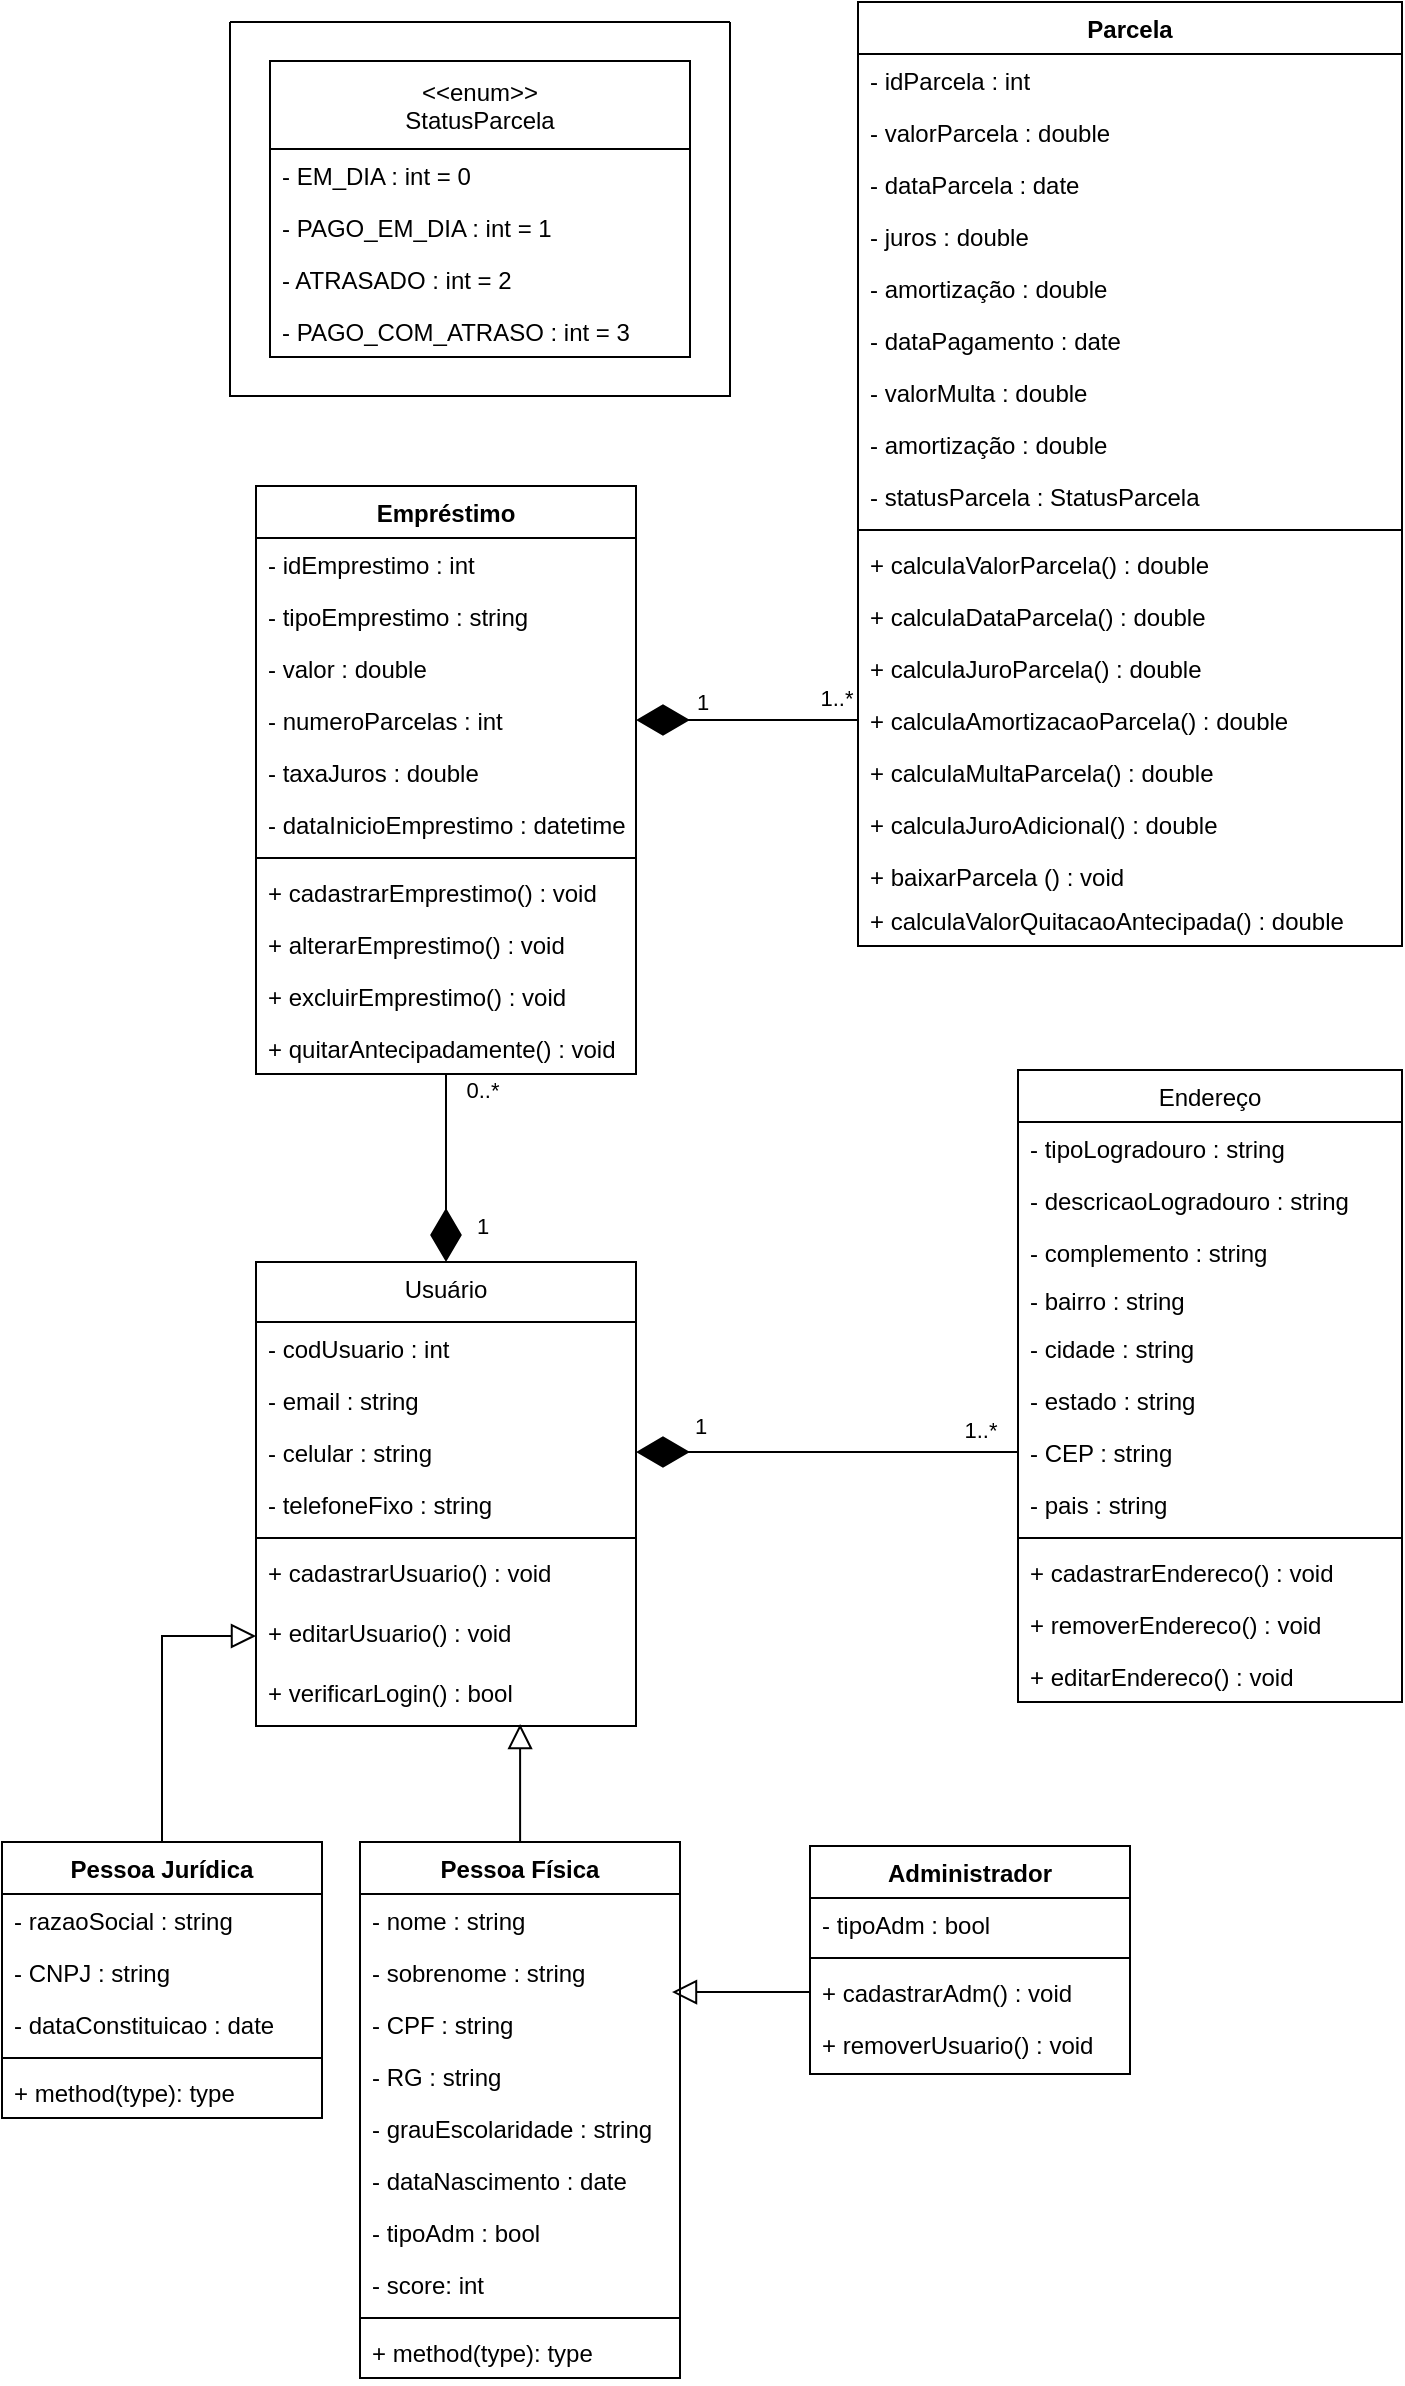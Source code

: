 <mxfile version="20.3.7" type="device"><diagram id="C5RBs43oDa-KdzZeNtuy" name="Page-1"><mxGraphModel dx="1176" dy="780" grid="1" gridSize="10" guides="1" tooltips="1" connect="1" arrows="1" fold="1" page="1" pageScale="1" pageWidth="827" pageHeight="1169" math="0" shadow="0"><root><mxCell id="WIyWlLk6GJQsqaUBKTNV-0"/><mxCell id="WIyWlLk6GJQsqaUBKTNV-1" parent="WIyWlLk6GJQsqaUBKTNV-0"/><mxCell id="zkfFHV4jXpPFQw0GAbJ--0" value="Usuário" style="swimlane;fontStyle=0;align=center;verticalAlign=top;childLayout=stackLayout;horizontal=1;startSize=30;horizontalStack=0;resizeParent=1;resizeLast=0;collapsible=1;marginBottom=0;rounded=0;shadow=0;strokeWidth=1;" parent="WIyWlLk6GJQsqaUBKTNV-1" vertex="1"><mxGeometry x="137" y="640" width="190" height="232" as="geometry"><mxRectangle x="230" y="140" width="160" height="26" as="alternateBounds"/></mxGeometry></mxCell><mxCell id="VuPrJuUqhK7-ZOrMeJwK-3" value="- codUsuario : int" style="text;align=left;verticalAlign=top;spacingLeft=4;spacingRight=4;overflow=hidden;rotatable=0;points=[[0,0.5],[1,0.5]];portConstraint=eastwest;" parent="zkfFHV4jXpPFQw0GAbJ--0" vertex="1"><mxGeometry y="30" width="190" height="26" as="geometry"/></mxCell><mxCell id="VuPrJuUqhK7-ZOrMeJwK-98" value="- email : string" style="text;align=left;verticalAlign=top;spacingLeft=4;spacingRight=4;overflow=hidden;rotatable=0;points=[[0,0.5],[1,0.5]];portConstraint=eastwest;" parent="zkfFHV4jXpPFQw0GAbJ--0" vertex="1"><mxGeometry y="56" width="190" height="26" as="geometry"/></mxCell><mxCell id="VuPrJuUqhK7-ZOrMeJwK-2" value="- celular : string" style="text;align=left;verticalAlign=top;spacingLeft=4;spacingRight=4;overflow=hidden;rotatable=0;points=[[0,0.5],[1,0.5]];portConstraint=eastwest;" parent="zkfFHV4jXpPFQw0GAbJ--0" vertex="1"><mxGeometry y="82" width="190" height="26" as="geometry"/></mxCell><mxCell id="VuPrJuUqhK7-ZOrMeJwK-9" value="- telefoneFixo : string" style="text;align=left;verticalAlign=top;spacingLeft=4;spacingRight=4;overflow=hidden;rotatable=0;points=[[0,0.5],[1,0.5]];portConstraint=eastwest;" parent="zkfFHV4jXpPFQw0GAbJ--0" vertex="1"><mxGeometry y="108" width="190" height="26" as="geometry"/></mxCell><mxCell id="zkfFHV4jXpPFQw0GAbJ--4" value="" style="line;html=1;strokeWidth=1;align=left;verticalAlign=middle;spacingTop=-1;spacingLeft=3;spacingRight=3;rotatable=0;labelPosition=right;points=[];portConstraint=eastwest;" parent="zkfFHV4jXpPFQw0GAbJ--0" vertex="1"><mxGeometry y="134" width="190" height="8" as="geometry"/></mxCell><mxCell id="zkfFHV4jXpPFQw0GAbJ--5" value="+ cadastrarUsuario() : void" style="text;align=left;verticalAlign=top;spacingLeft=4;spacingRight=4;overflow=hidden;rotatable=0;points=[[0,0.5],[1,0.5]];portConstraint=eastwest;" parent="zkfFHV4jXpPFQw0GAbJ--0" vertex="1"><mxGeometry y="142" width="190" height="30" as="geometry"/></mxCell><mxCell id="VuPrJuUqhK7-ZOrMeJwK-39" value="+ editarUsuario() : void" style="text;align=left;verticalAlign=top;spacingLeft=4;spacingRight=4;overflow=hidden;rotatable=0;points=[[0,0.5],[1,0.5]];portConstraint=eastwest;" parent="zkfFHV4jXpPFQw0GAbJ--0" vertex="1"><mxGeometry y="172" width="190" height="30" as="geometry"/></mxCell><mxCell id="vzRLhNF92clSVbcXfBPj-16" value="+ verificarLogin() : bool" style="text;align=left;verticalAlign=top;spacingLeft=4;spacingRight=4;overflow=hidden;rotatable=0;points=[[0,0.5],[1,0.5]];portConstraint=eastwest;" parent="zkfFHV4jXpPFQw0GAbJ--0" vertex="1"><mxGeometry y="202" width="190" height="30" as="geometry"/></mxCell><mxCell id="zkfFHV4jXpPFQw0GAbJ--17" value="Endereço" style="swimlane;fontStyle=0;align=center;verticalAlign=top;childLayout=stackLayout;horizontal=1;startSize=26;horizontalStack=0;resizeParent=1;resizeLast=0;collapsible=1;marginBottom=0;rounded=0;shadow=0;strokeWidth=1;" parent="WIyWlLk6GJQsqaUBKTNV-1" vertex="1"><mxGeometry x="518" y="544" width="192" height="316" as="geometry"><mxRectangle x="550" y="140" width="160" height="26" as="alternateBounds"/></mxGeometry></mxCell><mxCell id="VuPrJuUqhK7-ZOrMeJwK-48" value="- tipoLogradouro : string" style="text;align=left;verticalAlign=top;spacingLeft=4;spacingRight=4;overflow=hidden;rotatable=0;points=[[0,0.5],[1,0.5]];portConstraint=eastwest;" parent="zkfFHV4jXpPFQw0GAbJ--17" vertex="1"><mxGeometry y="26" width="192" height="26" as="geometry"/></mxCell><mxCell id="zkfFHV4jXpPFQw0GAbJ--18" value="- descricaoLogradouro : string" style="text;align=left;verticalAlign=top;spacingLeft=4;spacingRight=4;overflow=hidden;rotatable=0;points=[[0,0.5],[1,0.5]];portConstraint=eastwest;" parent="zkfFHV4jXpPFQw0GAbJ--17" vertex="1"><mxGeometry y="52" width="192" height="26" as="geometry"/></mxCell><mxCell id="VuPrJuUqhK7-ZOrMeJwK-44" value="- complemento : string" style="text;align=left;verticalAlign=top;spacingLeft=4;spacingRight=4;overflow=hidden;rotatable=0;points=[[0,0.5],[1,0.5]];portConstraint=eastwest;" parent="zkfFHV4jXpPFQw0GAbJ--17" vertex="1"><mxGeometry y="78" width="192" height="24" as="geometry"/></mxCell><mxCell id="VuPrJuUqhK7-ZOrMeJwK-45" value="- bairro : string" style="text;align=left;verticalAlign=top;spacingLeft=4;spacingRight=4;overflow=hidden;rotatable=0;points=[[0,0.5],[1,0.5]];portConstraint=eastwest;" parent="zkfFHV4jXpPFQw0GAbJ--17" vertex="1"><mxGeometry y="102" width="192" height="24" as="geometry"/></mxCell><mxCell id="zkfFHV4jXpPFQw0GAbJ--19" value="- cidade : string" style="text;align=left;verticalAlign=top;spacingLeft=4;spacingRight=4;overflow=hidden;rotatable=0;points=[[0,0.5],[1,0.5]];portConstraint=eastwest;rounded=0;shadow=0;html=0;" parent="zkfFHV4jXpPFQw0GAbJ--17" vertex="1"><mxGeometry y="126" width="192" height="26" as="geometry"/></mxCell><mxCell id="zkfFHV4jXpPFQw0GAbJ--20" value="- estado : string" style="text;align=left;verticalAlign=top;spacingLeft=4;spacingRight=4;overflow=hidden;rotatable=0;points=[[0,0.5],[1,0.5]];portConstraint=eastwest;rounded=0;shadow=0;html=0;" parent="zkfFHV4jXpPFQw0GAbJ--17" vertex="1"><mxGeometry y="152" width="192" height="26" as="geometry"/></mxCell><mxCell id="zkfFHV4jXpPFQw0GAbJ--21" value="- CEP : string" style="text;align=left;verticalAlign=top;spacingLeft=4;spacingRight=4;overflow=hidden;rotatable=0;points=[[0,0.5],[1,0.5]];portConstraint=eastwest;rounded=0;shadow=0;html=0;" parent="zkfFHV4jXpPFQw0GAbJ--17" vertex="1"><mxGeometry y="178" width="192" height="26" as="geometry"/></mxCell><mxCell id="zkfFHV4jXpPFQw0GAbJ--22" value="- pais : string" style="text;align=left;verticalAlign=top;spacingLeft=4;spacingRight=4;overflow=hidden;rotatable=0;points=[[0,0.5],[1,0.5]];portConstraint=eastwest;rounded=0;shadow=0;html=0;" parent="zkfFHV4jXpPFQw0GAbJ--17" vertex="1"><mxGeometry y="204" width="192" height="26" as="geometry"/></mxCell><mxCell id="zkfFHV4jXpPFQw0GAbJ--23" value="" style="line;html=1;strokeWidth=1;align=left;verticalAlign=middle;spacingTop=-1;spacingLeft=3;spacingRight=3;rotatable=0;labelPosition=right;points=[];portConstraint=eastwest;" parent="zkfFHV4jXpPFQw0GAbJ--17" vertex="1"><mxGeometry y="230" width="192" height="8" as="geometry"/></mxCell><mxCell id="zkfFHV4jXpPFQw0GAbJ--24" value="+ cadastrarEndereco() : void" style="text;align=left;verticalAlign=top;spacingLeft=4;spacingRight=4;overflow=hidden;rotatable=0;points=[[0,0.5],[1,0.5]];portConstraint=eastwest;" parent="zkfFHV4jXpPFQw0GAbJ--17" vertex="1"><mxGeometry y="238" width="192" height="26" as="geometry"/></mxCell><mxCell id="zkfFHV4jXpPFQw0GAbJ--25" value="+ removerEndereco() : void" style="text;align=left;verticalAlign=top;spacingLeft=4;spacingRight=4;overflow=hidden;rotatable=0;points=[[0,0.5],[1,0.5]];portConstraint=eastwest;" parent="zkfFHV4jXpPFQw0GAbJ--17" vertex="1"><mxGeometry y="264" width="192" height="26" as="geometry"/></mxCell><mxCell id="VuPrJuUqhK7-ZOrMeJwK-49" value="+ editarEndereco() : void" style="text;align=left;verticalAlign=top;spacingLeft=4;spacingRight=4;overflow=hidden;rotatable=0;points=[[0,0.5],[1,0.5]];portConstraint=eastwest;" parent="zkfFHV4jXpPFQw0GAbJ--17" vertex="1"><mxGeometry y="290" width="192" height="26" as="geometry"/></mxCell><mxCell id="vzRLhNF92clSVbcXfBPj-1" style="edgeStyle=orthogonalEdgeStyle;rounded=0;orthogonalLoop=1;jettySize=auto;html=1;entryX=0;entryY=0.5;entryDx=0;entryDy=0;strokeWidth=1;endArrow=block;endFill=0;endSize=10;" parent="WIyWlLk6GJQsqaUBKTNV-1" source="VuPrJuUqhK7-ZOrMeJwK-24" target="VuPrJuUqhK7-ZOrMeJwK-39" edge="1"><mxGeometry relative="1" as="geometry"/></mxCell><mxCell id="VuPrJuUqhK7-ZOrMeJwK-24" value="Pessoa Jurídica" style="swimlane;fontStyle=1;align=center;verticalAlign=top;childLayout=stackLayout;horizontal=1;startSize=26;horizontalStack=0;resizeParent=1;resizeParentMax=0;resizeLast=0;collapsible=1;marginBottom=0;" parent="WIyWlLk6GJQsqaUBKTNV-1" vertex="1"><mxGeometry x="10" y="930" width="160" height="138" as="geometry"/></mxCell><mxCell id="VuPrJuUqhK7-ZOrMeJwK-38" value="- razaoSocial : string" style="text;strokeColor=none;fillColor=none;align=left;verticalAlign=top;spacingLeft=4;spacingRight=4;overflow=hidden;rotatable=0;points=[[0,0.5],[1,0.5]];portConstraint=eastwest;" parent="VuPrJuUqhK7-ZOrMeJwK-24" vertex="1"><mxGeometry y="26" width="160" height="26" as="geometry"/></mxCell><mxCell id="VuPrJuUqhK7-ZOrMeJwK-34" value="- CNPJ : string" style="text;strokeColor=none;fillColor=none;align=left;verticalAlign=top;spacingLeft=4;spacingRight=4;overflow=hidden;rotatable=0;points=[[0,0.5],[1,0.5]];portConstraint=eastwest;" parent="VuPrJuUqhK7-ZOrMeJwK-24" vertex="1"><mxGeometry y="52" width="160" height="26" as="geometry"/></mxCell><mxCell id="VuPrJuUqhK7-ZOrMeJwK-25" value="- dataConstituicao : date" style="text;strokeColor=none;fillColor=none;align=left;verticalAlign=top;spacingLeft=4;spacingRight=4;overflow=hidden;rotatable=0;points=[[0,0.5],[1,0.5]];portConstraint=eastwest;" parent="VuPrJuUqhK7-ZOrMeJwK-24" vertex="1"><mxGeometry y="78" width="160" height="26" as="geometry"/></mxCell><mxCell id="VuPrJuUqhK7-ZOrMeJwK-26" value="" style="line;strokeWidth=1;fillColor=none;align=left;verticalAlign=middle;spacingTop=-1;spacingLeft=3;spacingRight=3;rotatable=0;labelPosition=right;points=[];portConstraint=eastwest;strokeColor=inherit;" parent="VuPrJuUqhK7-ZOrMeJwK-24" vertex="1"><mxGeometry y="104" width="160" height="8" as="geometry"/></mxCell><mxCell id="VuPrJuUqhK7-ZOrMeJwK-27" value="+ method(type): type" style="text;strokeColor=none;fillColor=none;align=left;verticalAlign=top;spacingLeft=4;spacingRight=4;overflow=hidden;rotatable=0;points=[[0,0.5],[1,0.5]];portConstraint=eastwest;" parent="VuPrJuUqhK7-ZOrMeJwK-24" vertex="1"><mxGeometry y="112" width="160" height="26" as="geometry"/></mxCell><mxCell id="vzRLhNF92clSVbcXfBPj-17" style="edgeStyle=orthogonalEdgeStyle;rounded=0;orthogonalLoop=1;jettySize=auto;html=1;entryX=0.695;entryY=0.967;entryDx=0;entryDy=0;entryPerimeter=0;strokeWidth=1;endArrow=block;endFill=0;endSize=10;" parent="WIyWlLk6GJQsqaUBKTNV-1" source="VuPrJuUqhK7-ZOrMeJwK-28" target="vzRLhNF92clSVbcXfBPj-16" edge="1"><mxGeometry relative="1" as="geometry"/></mxCell><mxCell id="VuPrJuUqhK7-ZOrMeJwK-28" value="Pessoa Física" style="swimlane;fontStyle=1;align=center;verticalAlign=top;childLayout=stackLayout;horizontal=1;startSize=26;horizontalStack=0;resizeParent=1;resizeParentMax=0;resizeLast=0;collapsible=1;marginBottom=0;" parent="WIyWlLk6GJQsqaUBKTNV-1" vertex="1"><mxGeometry x="189" y="930" width="160" height="268" as="geometry"/></mxCell><mxCell id="VuPrJuUqhK7-ZOrMeJwK-32" value="- nome : string" style="text;strokeColor=none;fillColor=none;align=left;verticalAlign=top;spacingLeft=4;spacingRight=4;overflow=hidden;rotatable=0;points=[[0,0.5],[1,0.5]];portConstraint=eastwest;" parent="VuPrJuUqhK7-ZOrMeJwK-28" vertex="1"><mxGeometry y="26" width="160" height="26" as="geometry"/></mxCell><mxCell id="VuPrJuUqhK7-ZOrMeJwK-37" value="- sobrenome : string" style="text;strokeColor=none;fillColor=none;align=left;verticalAlign=top;spacingLeft=4;spacingRight=4;overflow=hidden;rotatable=0;points=[[0,0.5],[1,0.5]];portConstraint=eastwest;" parent="VuPrJuUqhK7-ZOrMeJwK-28" vertex="1"><mxGeometry y="52" width="160" height="26" as="geometry"/></mxCell><mxCell id="VuPrJuUqhK7-ZOrMeJwK-36" value="- CPF : string" style="text;strokeColor=none;fillColor=none;align=left;verticalAlign=top;spacingLeft=4;spacingRight=4;overflow=hidden;rotatable=0;points=[[0,0.5],[1,0.5]];portConstraint=eastwest;" parent="VuPrJuUqhK7-ZOrMeJwK-28" vertex="1"><mxGeometry y="78" width="160" height="26" as="geometry"/></mxCell><mxCell id="VuPrJuUqhK7-ZOrMeJwK-33" value="- RG : string" style="text;strokeColor=none;fillColor=none;align=left;verticalAlign=top;spacingLeft=4;spacingRight=4;overflow=hidden;rotatable=0;points=[[0,0.5],[1,0.5]];portConstraint=eastwest;" parent="VuPrJuUqhK7-ZOrMeJwK-28" vertex="1"><mxGeometry y="104" width="160" height="26" as="geometry"/></mxCell><mxCell id="VuPrJuUqhK7-ZOrMeJwK-63" value="- grauEscolaridade : string" style="text;strokeColor=none;fillColor=none;align=left;verticalAlign=top;spacingLeft=4;spacingRight=4;overflow=hidden;rotatable=0;points=[[0,0.5],[1,0.5]];portConstraint=eastwest;" parent="VuPrJuUqhK7-ZOrMeJwK-28" vertex="1"><mxGeometry y="130" width="160" height="26" as="geometry"/></mxCell><mxCell id="VuPrJuUqhK7-ZOrMeJwK-35" value="- dataNascimento : date" style="text;strokeColor=none;fillColor=none;align=left;verticalAlign=top;spacingLeft=4;spacingRight=4;overflow=hidden;rotatable=0;points=[[0,0.5],[1,0.5]];portConstraint=eastwest;" parent="VuPrJuUqhK7-ZOrMeJwK-28" vertex="1"><mxGeometry y="156" width="160" height="26" as="geometry"/></mxCell><mxCell id="VuPrJuUqhK7-ZOrMeJwK-29" value="- tipoAdm : bool" style="text;strokeColor=none;fillColor=none;align=left;verticalAlign=top;spacingLeft=4;spacingRight=4;overflow=hidden;rotatable=0;points=[[0,0.5],[1,0.5]];portConstraint=eastwest;" parent="VuPrJuUqhK7-ZOrMeJwK-28" vertex="1"><mxGeometry y="182" width="160" height="26" as="geometry"/></mxCell><mxCell id="1y9-VDmPcYuW_Uv74w91-1" value="- score: int" style="text;strokeColor=none;fillColor=none;align=left;verticalAlign=top;spacingLeft=4;spacingRight=4;overflow=hidden;rotatable=0;points=[[0,0.5],[1,0.5]];portConstraint=eastwest;" vertex="1" parent="VuPrJuUqhK7-ZOrMeJwK-28"><mxGeometry y="208" width="160" height="26" as="geometry"/></mxCell><mxCell id="VuPrJuUqhK7-ZOrMeJwK-30" value="" style="line;strokeWidth=1;fillColor=none;align=left;verticalAlign=middle;spacingTop=-1;spacingLeft=3;spacingRight=3;rotatable=0;labelPosition=right;points=[];portConstraint=eastwest;strokeColor=inherit;" parent="VuPrJuUqhK7-ZOrMeJwK-28" vertex="1"><mxGeometry y="234" width="160" height="8" as="geometry"/></mxCell><mxCell id="VuPrJuUqhK7-ZOrMeJwK-31" value="+ method(type): type" style="text;strokeColor=none;fillColor=none;align=left;verticalAlign=top;spacingLeft=4;spacingRight=4;overflow=hidden;rotatable=0;points=[[0,0.5],[1,0.5]];portConstraint=eastwest;" parent="VuPrJuUqhK7-ZOrMeJwK-28" vertex="1"><mxGeometry y="242" width="160" height="26" as="geometry"/></mxCell><mxCell id="VuPrJuUqhK7-ZOrMeJwK-52" value="Empréstimo" style="swimlane;fontStyle=1;align=center;verticalAlign=top;childLayout=stackLayout;horizontal=1;startSize=26;horizontalStack=0;resizeParent=1;resizeParentMax=0;resizeLast=0;collapsible=1;marginBottom=0;" parent="WIyWlLk6GJQsqaUBKTNV-1" vertex="1"><mxGeometry x="137" y="252" width="190" height="294" as="geometry"/></mxCell><mxCell id="VuPrJuUqhK7-ZOrMeJwK-53" value="- idEmprestimo : int" style="text;strokeColor=none;fillColor=none;align=left;verticalAlign=top;spacingLeft=4;spacingRight=4;overflow=hidden;rotatable=0;points=[[0,0.5],[1,0.5]];portConstraint=eastwest;" parent="VuPrJuUqhK7-ZOrMeJwK-52" vertex="1"><mxGeometry y="26" width="190" height="26" as="geometry"/></mxCell><mxCell id="vzRLhNF92clSVbcXfBPj-0" value="- tipoEmprestimo : string" style="text;strokeColor=none;fillColor=none;align=left;verticalAlign=top;spacingLeft=4;spacingRight=4;overflow=hidden;rotatable=0;points=[[0,0.5],[1,0.5]];portConstraint=eastwest;" parent="VuPrJuUqhK7-ZOrMeJwK-52" vertex="1"><mxGeometry y="52" width="190" height="26" as="geometry"/></mxCell><mxCell id="VuPrJuUqhK7-ZOrMeJwK-58" value="- valor : double " style="text;strokeColor=none;fillColor=none;align=left;verticalAlign=top;spacingLeft=4;spacingRight=4;overflow=hidden;rotatable=0;points=[[0,0.5],[1,0.5]];portConstraint=eastwest;" parent="VuPrJuUqhK7-ZOrMeJwK-52" vertex="1"><mxGeometry y="78" width="190" height="26" as="geometry"/></mxCell><mxCell id="VuPrJuUqhK7-ZOrMeJwK-59" value="- numeroParcelas : int" style="text;strokeColor=none;fillColor=none;align=left;verticalAlign=top;spacingLeft=4;spacingRight=4;overflow=hidden;rotatable=0;points=[[0,0.5],[1,0.5]];portConstraint=eastwest;" parent="VuPrJuUqhK7-ZOrMeJwK-52" vertex="1"><mxGeometry y="104" width="190" height="26" as="geometry"/></mxCell><mxCell id="VuPrJuUqhK7-ZOrMeJwK-62" value="- taxaJuros : double" style="text;strokeColor=none;fillColor=none;align=left;verticalAlign=top;spacingLeft=4;spacingRight=4;overflow=hidden;rotatable=0;points=[[0,0.5],[1,0.5]];portConstraint=eastwest;" parent="VuPrJuUqhK7-ZOrMeJwK-52" vertex="1"><mxGeometry y="130" width="190" height="26" as="geometry"/></mxCell><mxCell id="VuPrJuUqhK7-ZOrMeJwK-60" value="- dataInicioEmprestimo : datetime" style="text;strokeColor=none;fillColor=none;align=left;verticalAlign=top;spacingLeft=4;spacingRight=4;overflow=hidden;rotatable=0;points=[[0,0.5],[1,0.5]];portConstraint=eastwest;" parent="VuPrJuUqhK7-ZOrMeJwK-52" vertex="1"><mxGeometry y="156" width="190" height="26" as="geometry"/></mxCell><mxCell id="VuPrJuUqhK7-ZOrMeJwK-54" value="" style="line;strokeWidth=1;fillColor=none;align=left;verticalAlign=middle;spacingTop=-1;spacingLeft=3;spacingRight=3;rotatable=0;labelPosition=right;points=[];portConstraint=eastwest;strokeColor=inherit;" parent="VuPrJuUqhK7-ZOrMeJwK-52" vertex="1"><mxGeometry y="182" width="190" height="8" as="geometry"/></mxCell><mxCell id="VuPrJuUqhK7-ZOrMeJwK-55" value="+ cadastrarEmprestimo() : void" style="text;strokeColor=none;fillColor=none;align=left;verticalAlign=top;spacingLeft=4;spacingRight=4;overflow=hidden;rotatable=0;points=[[0,0.5],[1,0.5]];portConstraint=eastwest;" parent="VuPrJuUqhK7-ZOrMeJwK-52" vertex="1"><mxGeometry y="190" width="190" height="26" as="geometry"/></mxCell><mxCell id="VuPrJuUqhK7-ZOrMeJwK-77" value="+ alterarEmprestimo() : void" style="text;strokeColor=none;fillColor=none;align=left;verticalAlign=top;spacingLeft=4;spacingRight=4;overflow=hidden;rotatable=0;points=[[0,0.5],[1,0.5]];portConstraint=eastwest;" parent="VuPrJuUqhK7-ZOrMeJwK-52" vertex="1"><mxGeometry y="216" width="190" height="26" as="geometry"/></mxCell><mxCell id="VuPrJuUqhK7-ZOrMeJwK-97" value="+ excluirEmprestimo() : void" style="text;strokeColor=none;fillColor=none;align=left;verticalAlign=top;spacingLeft=4;spacingRight=4;overflow=hidden;rotatable=0;points=[[0,0.5],[1,0.5]];portConstraint=eastwest;" parent="VuPrJuUqhK7-ZOrMeJwK-52" vertex="1"><mxGeometry y="242" width="190" height="26" as="geometry"/></mxCell><mxCell id="VuPrJuUqhK7-ZOrMeJwK-78" value="+ quitarAntecipadamente() : void" style="text;strokeColor=none;fillColor=none;align=left;verticalAlign=top;spacingLeft=4;spacingRight=4;overflow=hidden;rotatable=0;points=[[0,0.5],[1,0.5]];portConstraint=eastwest;" parent="VuPrJuUqhK7-ZOrMeJwK-52" vertex="1"><mxGeometry y="268" width="190" height="26" as="geometry"/></mxCell><mxCell id="VuPrJuUqhK7-ZOrMeJwK-64" value="Parcela" style="swimlane;fontStyle=1;align=center;verticalAlign=top;childLayout=stackLayout;horizontal=1;startSize=26;horizontalStack=0;resizeParent=1;resizeParentMax=0;resizeLast=0;collapsible=1;marginBottom=0;" parent="WIyWlLk6GJQsqaUBKTNV-1" vertex="1"><mxGeometry x="438" y="10" width="272" height="472" as="geometry"/></mxCell><mxCell id="vzRLhNF92clSVbcXfBPj-24" value="- idParcela : int&#10;" style="text;strokeColor=none;fillColor=none;align=left;verticalAlign=top;spacingLeft=4;spacingRight=4;overflow=hidden;rotatable=0;points=[[0,0.5],[1,0.5]];portConstraint=eastwest;" parent="VuPrJuUqhK7-ZOrMeJwK-64" vertex="1"><mxGeometry y="26" width="272" height="26" as="geometry"/></mxCell><mxCell id="VuPrJuUqhK7-ZOrMeJwK-57" value="- valorParcela : double &#10;" style="text;strokeColor=none;fillColor=none;align=left;verticalAlign=top;spacingLeft=4;spacingRight=4;overflow=hidden;rotatable=0;points=[[0,0.5],[1,0.5]];portConstraint=eastwest;" parent="VuPrJuUqhK7-ZOrMeJwK-64" vertex="1"><mxGeometry y="52" width="272" height="26" as="geometry"/></mxCell><mxCell id="VuPrJuUqhK7-ZOrMeJwK-61" value="- dataParcela : date" style="text;strokeColor=none;fillColor=none;align=left;verticalAlign=top;spacingLeft=4;spacingRight=4;overflow=hidden;rotatable=0;points=[[0,0.5],[1,0.5]];portConstraint=eastwest;" parent="VuPrJuUqhK7-ZOrMeJwK-64" vertex="1"><mxGeometry y="78" width="272" height="26" as="geometry"/></mxCell><mxCell id="VuPrJuUqhK7-ZOrMeJwK-67" value="- juros : double" style="text;strokeColor=none;fillColor=none;align=left;verticalAlign=top;spacingLeft=4;spacingRight=4;overflow=hidden;rotatable=0;points=[[0,0.5],[1,0.5]];portConstraint=eastwest;" parent="VuPrJuUqhK7-ZOrMeJwK-64" vertex="1"><mxGeometry y="104" width="272" height="26" as="geometry"/></mxCell><mxCell id="VuPrJuUqhK7-ZOrMeJwK-68" value="- amortização : double" style="text;strokeColor=none;fillColor=none;align=left;verticalAlign=top;spacingLeft=4;spacingRight=4;overflow=hidden;rotatable=0;points=[[0,0.5],[1,0.5]];portConstraint=eastwest;" parent="VuPrJuUqhK7-ZOrMeJwK-64" vertex="1"><mxGeometry y="130" width="272" height="26" as="geometry"/></mxCell><mxCell id="VuPrJuUqhK7-ZOrMeJwK-74" value="- dataPagamento : date" style="text;strokeColor=none;fillColor=none;align=left;verticalAlign=top;spacingLeft=4;spacingRight=4;overflow=hidden;rotatable=0;points=[[0,0.5],[1,0.5]];portConstraint=eastwest;" parent="VuPrJuUqhK7-ZOrMeJwK-64" vertex="1"><mxGeometry y="156" width="272" height="26" as="geometry"/></mxCell><mxCell id="VuPrJuUqhK7-ZOrMeJwK-71" value="- valorMulta : double" style="text;strokeColor=none;fillColor=none;align=left;verticalAlign=top;spacingLeft=4;spacingRight=4;overflow=hidden;rotatable=0;points=[[0,0.5],[1,0.5]];portConstraint=eastwest;" parent="VuPrJuUqhK7-ZOrMeJwK-64" vertex="1"><mxGeometry y="182" width="272" height="26" as="geometry"/></mxCell><mxCell id="VuPrJuUqhK7-ZOrMeJwK-87" value="- amortização : double" style="text;strokeColor=none;fillColor=none;align=left;verticalAlign=top;spacingLeft=4;spacingRight=4;overflow=hidden;rotatable=0;points=[[0,0.5],[1,0.5]];portConstraint=eastwest;" parent="VuPrJuUqhK7-ZOrMeJwK-64" vertex="1"><mxGeometry y="208" width="272" height="26" as="geometry"/></mxCell><mxCell id="VuPrJuUqhK7-ZOrMeJwK-79" value="- statusParcela : StatusParcela" style="text;strokeColor=none;fillColor=none;align=left;verticalAlign=top;spacingLeft=4;spacingRight=4;overflow=hidden;rotatable=0;points=[[0,0.5],[1,0.5]];portConstraint=eastwest;" parent="VuPrJuUqhK7-ZOrMeJwK-64" vertex="1"><mxGeometry y="234" width="272" height="26" as="geometry"/></mxCell><mxCell id="VuPrJuUqhK7-ZOrMeJwK-72" value="" style="line;strokeWidth=1;fillColor=none;align=left;verticalAlign=middle;spacingTop=-1;spacingLeft=3;spacingRight=3;rotatable=0;labelPosition=right;points=[];portConstraint=eastwest;strokeColor=inherit;" parent="VuPrJuUqhK7-ZOrMeJwK-64" vertex="1"><mxGeometry y="260" width="272" height="8" as="geometry"/></mxCell><mxCell id="VuPrJuUqhK7-ZOrMeJwK-80" value="+ calculaValorParcela() : double" style="text;strokeColor=none;fillColor=none;align=left;verticalAlign=top;spacingLeft=4;spacingRight=4;overflow=hidden;rotatable=0;points=[[0,0.5],[1,0.5]];portConstraint=eastwest;" parent="VuPrJuUqhK7-ZOrMeJwK-64" vertex="1"><mxGeometry y="268" width="272" height="26" as="geometry"/></mxCell><mxCell id="VuPrJuUqhK7-ZOrMeJwK-81" value="+ calculaDataParcela() : double" style="text;strokeColor=none;fillColor=none;align=left;verticalAlign=top;spacingLeft=4;spacingRight=4;overflow=hidden;rotatable=0;points=[[0,0.5],[1,0.5]];portConstraint=eastwest;" parent="VuPrJuUqhK7-ZOrMeJwK-64" vertex="1"><mxGeometry y="294" width="272" height="26" as="geometry"/></mxCell><mxCell id="VuPrJuUqhK7-ZOrMeJwK-83" value="+ calculaJuroParcela() : double" style="text;strokeColor=none;fillColor=none;align=left;verticalAlign=top;spacingLeft=4;spacingRight=4;overflow=hidden;rotatable=0;points=[[0,0.5],[1,0.5]];portConstraint=eastwest;" parent="VuPrJuUqhK7-ZOrMeJwK-64" vertex="1"><mxGeometry y="320" width="272" height="26" as="geometry"/></mxCell><mxCell id="VuPrJuUqhK7-ZOrMeJwK-85" value="+ calculaAmortizacaoParcela() : double" style="text;strokeColor=none;fillColor=none;align=left;verticalAlign=top;spacingLeft=4;spacingRight=4;overflow=hidden;rotatable=0;points=[[0,0.5],[1,0.5]];portConstraint=eastwest;" parent="VuPrJuUqhK7-ZOrMeJwK-64" vertex="1"><mxGeometry y="346" width="272" height="26" as="geometry"/></mxCell><mxCell id="VuPrJuUqhK7-ZOrMeJwK-82" value="+ calculaMultaParcela() : double" style="text;strokeColor=none;fillColor=none;align=left;verticalAlign=top;spacingLeft=4;spacingRight=4;overflow=hidden;rotatable=0;points=[[0,0.5],[1,0.5]];portConstraint=eastwest;" parent="VuPrJuUqhK7-ZOrMeJwK-64" vertex="1"><mxGeometry y="372" width="272" height="26" as="geometry"/></mxCell><mxCell id="VuPrJuUqhK7-ZOrMeJwK-86" value="+ calculaJuroAdicional() : double" style="text;strokeColor=none;fillColor=none;align=left;verticalAlign=top;spacingLeft=4;spacingRight=4;overflow=hidden;rotatable=0;points=[[0,0.5],[1,0.5]];portConstraint=eastwest;" parent="VuPrJuUqhK7-ZOrMeJwK-64" vertex="1"><mxGeometry y="398" width="272" height="26" as="geometry"/></mxCell><mxCell id="VuPrJuUqhK7-ZOrMeJwK-73" value="+ baixarParcela () : void" style="text;strokeColor=none;fillColor=none;align=left;verticalAlign=top;spacingLeft=4;spacingRight=4;overflow=hidden;rotatable=0;points=[[0,0.5],[1,0.5]];portConstraint=eastwest;" parent="VuPrJuUqhK7-ZOrMeJwK-64" vertex="1"><mxGeometry y="424" width="272" height="22" as="geometry"/></mxCell><mxCell id="VuPrJuUqhK7-ZOrMeJwK-96" value="+ calculaValorQuitacaoAntecipada() : double" style="text;strokeColor=none;fillColor=none;align=left;verticalAlign=top;spacingLeft=4;spacingRight=4;overflow=hidden;rotatable=0;points=[[0,0.5],[1,0.5]];portConstraint=eastwest;" parent="VuPrJuUqhK7-ZOrMeJwK-64" vertex="1"><mxGeometry y="446" width="272" height="26" as="geometry"/></mxCell><mxCell id="VuPrJuUqhK7-ZOrMeJwK-94" value="" style="swimlane;startSize=0;" parent="WIyWlLk6GJQsqaUBKTNV-1" vertex="1"><mxGeometry x="124" y="20" width="250" height="187" as="geometry"/></mxCell><mxCell id="VuPrJuUqhK7-ZOrMeJwK-88" value="&lt;&lt;enum&gt;&gt;&#10;StatusParcela" style="swimlane;fontStyle=0;childLayout=stackLayout;horizontal=1;startSize=44;fillColor=none;horizontalStack=0;resizeParent=1;resizeParentMax=0;resizeLast=0;collapsible=1;marginBottom=0;" parent="VuPrJuUqhK7-ZOrMeJwK-94" vertex="1"><mxGeometry x="20" y="19.5" width="210" height="148" as="geometry"/></mxCell><mxCell id="VuPrJuUqhK7-ZOrMeJwK-89" value="- EM_DIA : int = 0" style="text;strokeColor=none;fillColor=none;align=left;verticalAlign=top;spacingLeft=4;spacingRight=4;overflow=hidden;rotatable=0;points=[[0,0.5],[1,0.5]];portConstraint=eastwest;" parent="VuPrJuUqhK7-ZOrMeJwK-88" vertex="1"><mxGeometry y="44" width="210" height="26" as="geometry"/></mxCell><mxCell id="VuPrJuUqhK7-ZOrMeJwK-91" value="- PAGO_EM_DIA : int = 1" style="text;strokeColor=none;fillColor=none;align=left;verticalAlign=top;spacingLeft=4;spacingRight=4;overflow=hidden;rotatable=0;points=[[0,0.5],[1,0.5]];portConstraint=eastwest;" parent="VuPrJuUqhK7-ZOrMeJwK-88" vertex="1"><mxGeometry y="70" width="210" height="26" as="geometry"/></mxCell><mxCell id="VuPrJuUqhK7-ZOrMeJwK-90" value="- ATRASADO : int = 2" style="text;strokeColor=none;fillColor=none;align=left;verticalAlign=top;spacingLeft=4;spacingRight=4;overflow=hidden;rotatable=0;points=[[0,0.5],[1,0.5]];portConstraint=eastwest;" parent="VuPrJuUqhK7-ZOrMeJwK-88" vertex="1"><mxGeometry y="96" width="210" height="26" as="geometry"/></mxCell><mxCell id="VuPrJuUqhK7-ZOrMeJwK-92" value="- PAGO_COM_ATRASO : int = 3" style="text;strokeColor=none;fillColor=none;align=left;verticalAlign=top;spacingLeft=4;spacingRight=4;overflow=hidden;rotatable=0;points=[[0,0.5],[1,0.5]];portConstraint=eastwest;" parent="VuPrJuUqhK7-ZOrMeJwK-88" vertex="1"><mxGeometry y="122" width="210" height="26" as="geometry"/></mxCell><mxCell id="vzRLhNF92clSVbcXfBPj-3" value="" style="endArrow=diamondThin;endFill=1;endSize=24;html=1;rounded=0;strokeWidth=1;entryX=1;entryY=0.5;entryDx=0;entryDy=0;" parent="WIyWlLk6GJQsqaUBKTNV-1" source="zkfFHV4jXpPFQw0GAbJ--21" target="VuPrJuUqhK7-ZOrMeJwK-2" edge="1"><mxGeometry width="160" relative="1" as="geometry"><mxPoint x="330" y="780" as="sourcePoint"/><mxPoint x="490" y="780" as="targetPoint"/></mxGeometry></mxCell><mxCell id="vzRLhNF92clSVbcXfBPj-4" value="1" style="edgeLabel;html=1;align=center;verticalAlign=middle;resizable=0;points=[];" parent="vzRLhNF92clSVbcXfBPj-3" vertex="1" connectable="0"><mxGeometry x="0.333" y="6" relative="1" as="geometry"><mxPoint x="-32" y="-19" as="offset"/></mxGeometry></mxCell><mxCell id="vzRLhNF92clSVbcXfBPj-5" value="1..*" style="edgeLabel;html=1;align=center;verticalAlign=middle;resizable=0;points=[];" parent="vzRLhNF92clSVbcXfBPj-3" vertex="1" connectable="0"><mxGeometry x="-0.798" y="-2" relative="1" as="geometry"><mxPoint y="-9" as="offset"/></mxGeometry></mxCell><mxCell id="vzRLhNF92clSVbcXfBPj-6" value="Administrador" style="swimlane;fontStyle=1;align=center;verticalAlign=top;childLayout=stackLayout;horizontal=1;startSize=26;horizontalStack=0;resizeParent=1;resizeParentMax=0;resizeLast=0;collapsible=1;marginBottom=0;" parent="WIyWlLk6GJQsqaUBKTNV-1" vertex="1"><mxGeometry x="414" y="932" width="160" height="114" as="geometry"/></mxCell><mxCell id="vzRLhNF92clSVbcXfBPj-7" value="- tipoAdm : bool" style="text;strokeColor=none;fillColor=none;align=left;verticalAlign=top;spacingLeft=4;spacingRight=4;overflow=hidden;rotatable=0;points=[[0,0.5],[1,0.5]];portConstraint=eastwest;" parent="vzRLhNF92clSVbcXfBPj-6" vertex="1"><mxGeometry y="26" width="160" height="26" as="geometry"/></mxCell><mxCell id="vzRLhNF92clSVbcXfBPj-14" value="" style="line;strokeWidth=1;fillColor=none;align=left;verticalAlign=middle;spacingTop=-1;spacingLeft=3;spacingRight=3;rotatable=0;labelPosition=right;points=[];portConstraint=eastwest;strokeColor=inherit;" parent="vzRLhNF92clSVbcXfBPj-6" vertex="1"><mxGeometry y="52" width="160" height="8" as="geometry"/></mxCell><mxCell id="vzRLhNF92clSVbcXfBPj-15" value="+ cadastrarAdm() : void" style="text;strokeColor=none;fillColor=none;align=left;verticalAlign=top;spacingLeft=4;spacingRight=4;overflow=hidden;rotatable=0;points=[[0,0.5],[1,0.5]];portConstraint=eastwest;" parent="vzRLhNF92clSVbcXfBPj-6" vertex="1"><mxGeometry y="60" width="160" height="26" as="geometry"/></mxCell><mxCell id="VuPrJuUqhK7-ZOrMeJwK-40" value="+ removerUsuario() : void" style="text;align=left;verticalAlign=top;spacingLeft=4;spacingRight=4;overflow=hidden;rotatable=0;points=[[0,0.5],[1,0.5]];portConstraint=eastwest;" parent="vzRLhNF92clSVbcXfBPj-6" vertex="1"><mxGeometry y="86" width="160" height="28" as="geometry"/></mxCell><mxCell id="vzRLhNF92clSVbcXfBPj-2" style="edgeStyle=orthogonalEdgeStyle;rounded=0;orthogonalLoop=1;jettySize=auto;html=1;entryX=0.975;entryY=0.885;entryDx=0;entryDy=0;entryPerimeter=0;strokeWidth=1;endArrow=block;endFill=0;endSize=10;exitX=0;exitY=0.5;exitDx=0;exitDy=0;" parent="WIyWlLk6GJQsqaUBKTNV-1" source="vzRLhNF92clSVbcXfBPj-15" target="VuPrJuUqhK7-ZOrMeJwK-37" edge="1"><mxGeometry relative="1" as="geometry"/></mxCell><mxCell id="vzRLhNF92clSVbcXfBPj-18" value="" style="endArrow=diamondThin;endFill=1;endSize=24;html=1;rounded=0;strokeWidth=1;entryX=0.5;entryY=0;entryDx=0;entryDy=0;" parent="WIyWlLk6GJQsqaUBKTNV-1" source="VuPrJuUqhK7-ZOrMeJwK-78" target="zkfFHV4jXpPFQw0GAbJ--0" edge="1"><mxGeometry width="160" relative="1" as="geometry"><mxPoint x="528" y="745" as="sourcePoint"/><mxPoint x="337" y="745" as="targetPoint"/></mxGeometry></mxCell><mxCell id="vzRLhNF92clSVbcXfBPj-19" value="1" style="edgeLabel;html=1;align=center;verticalAlign=middle;resizable=0;points=[];" parent="vzRLhNF92clSVbcXfBPj-18" vertex="1" connectable="0"><mxGeometry x="0.333" y="6" relative="1" as="geometry"><mxPoint x="12" y="13" as="offset"/></mxGeometry></mxCell><mxCell id="vzRLhNF92clSVbcXfBPj-20" value="0..*" style="edgeLabel;html=1;align=center;verticalAlign=middle;resizable=0;points=[];" parent="vzRLhNF92clSVbcXfBPj-18" vertex="1" connectable="0"><mxGeometry x="-0.798" y="-2" relative="1" as="geometry"><mxPoint x="20" y="-2" as="offset"/></mxGeometry></mxCell><mxCell id="vzRLhNF92clSVbcXfBPj-21" value="" style="endArrow=diamondThin;endFill=1;endSize=24;html=1;rounded=0;strokeWidth=1;entryX=1;entryY=0.5;entryDx=0;entryDy=0;exitX=0;exitY=0.5;exitDx=0;exitDy=0;" parent="WIyWlLk6GJQsqaUBKTNV-1" source="VuPrJuUqhK7-ZOrMeJwK-85" target="VuPrJuUqhK7-ZOrMeJwK-59" edge="1"><mxGeometry width="160" relative="1" as="geometry"><mxPoint x="528" y="745" as="sourcePoint"/><mxPoint x="337" y="745" as="targetPoint"/></mxGeometry></mxCell><mxCell id="vzRLhNF92clSVbcXfBPj-22" value="1" style="edgeLabel;html=1;align=center;verticalAlign=middle;resizable=0;points=[];" parent="vzRLhNF92clSVbcXfBPj-21" vertex="1" connectable="0"><mxGeometry x="0.333" y="6" relative="1" as="geometry"><mxPoint x="-4" y="-15" as="offset"/></mxGeometry></mxCell><mxCell id="vzRLhNF92clSVbcXfBPj-23" value="1..*" style="edgeLabel;html=1;align=center;verticalAlign=middle;resizable=0;points=[];" parent="vzRLhNF92clSVbcXfBPj-21" vertex="1" connectable="0"><mxGeometry x="-0.798" y="-2" relative="1" as="geometry"><mxPoint y="-9" as="offset"/></mxGeometry></mxCell></root></mxGraphModel></diagram></mxfile>